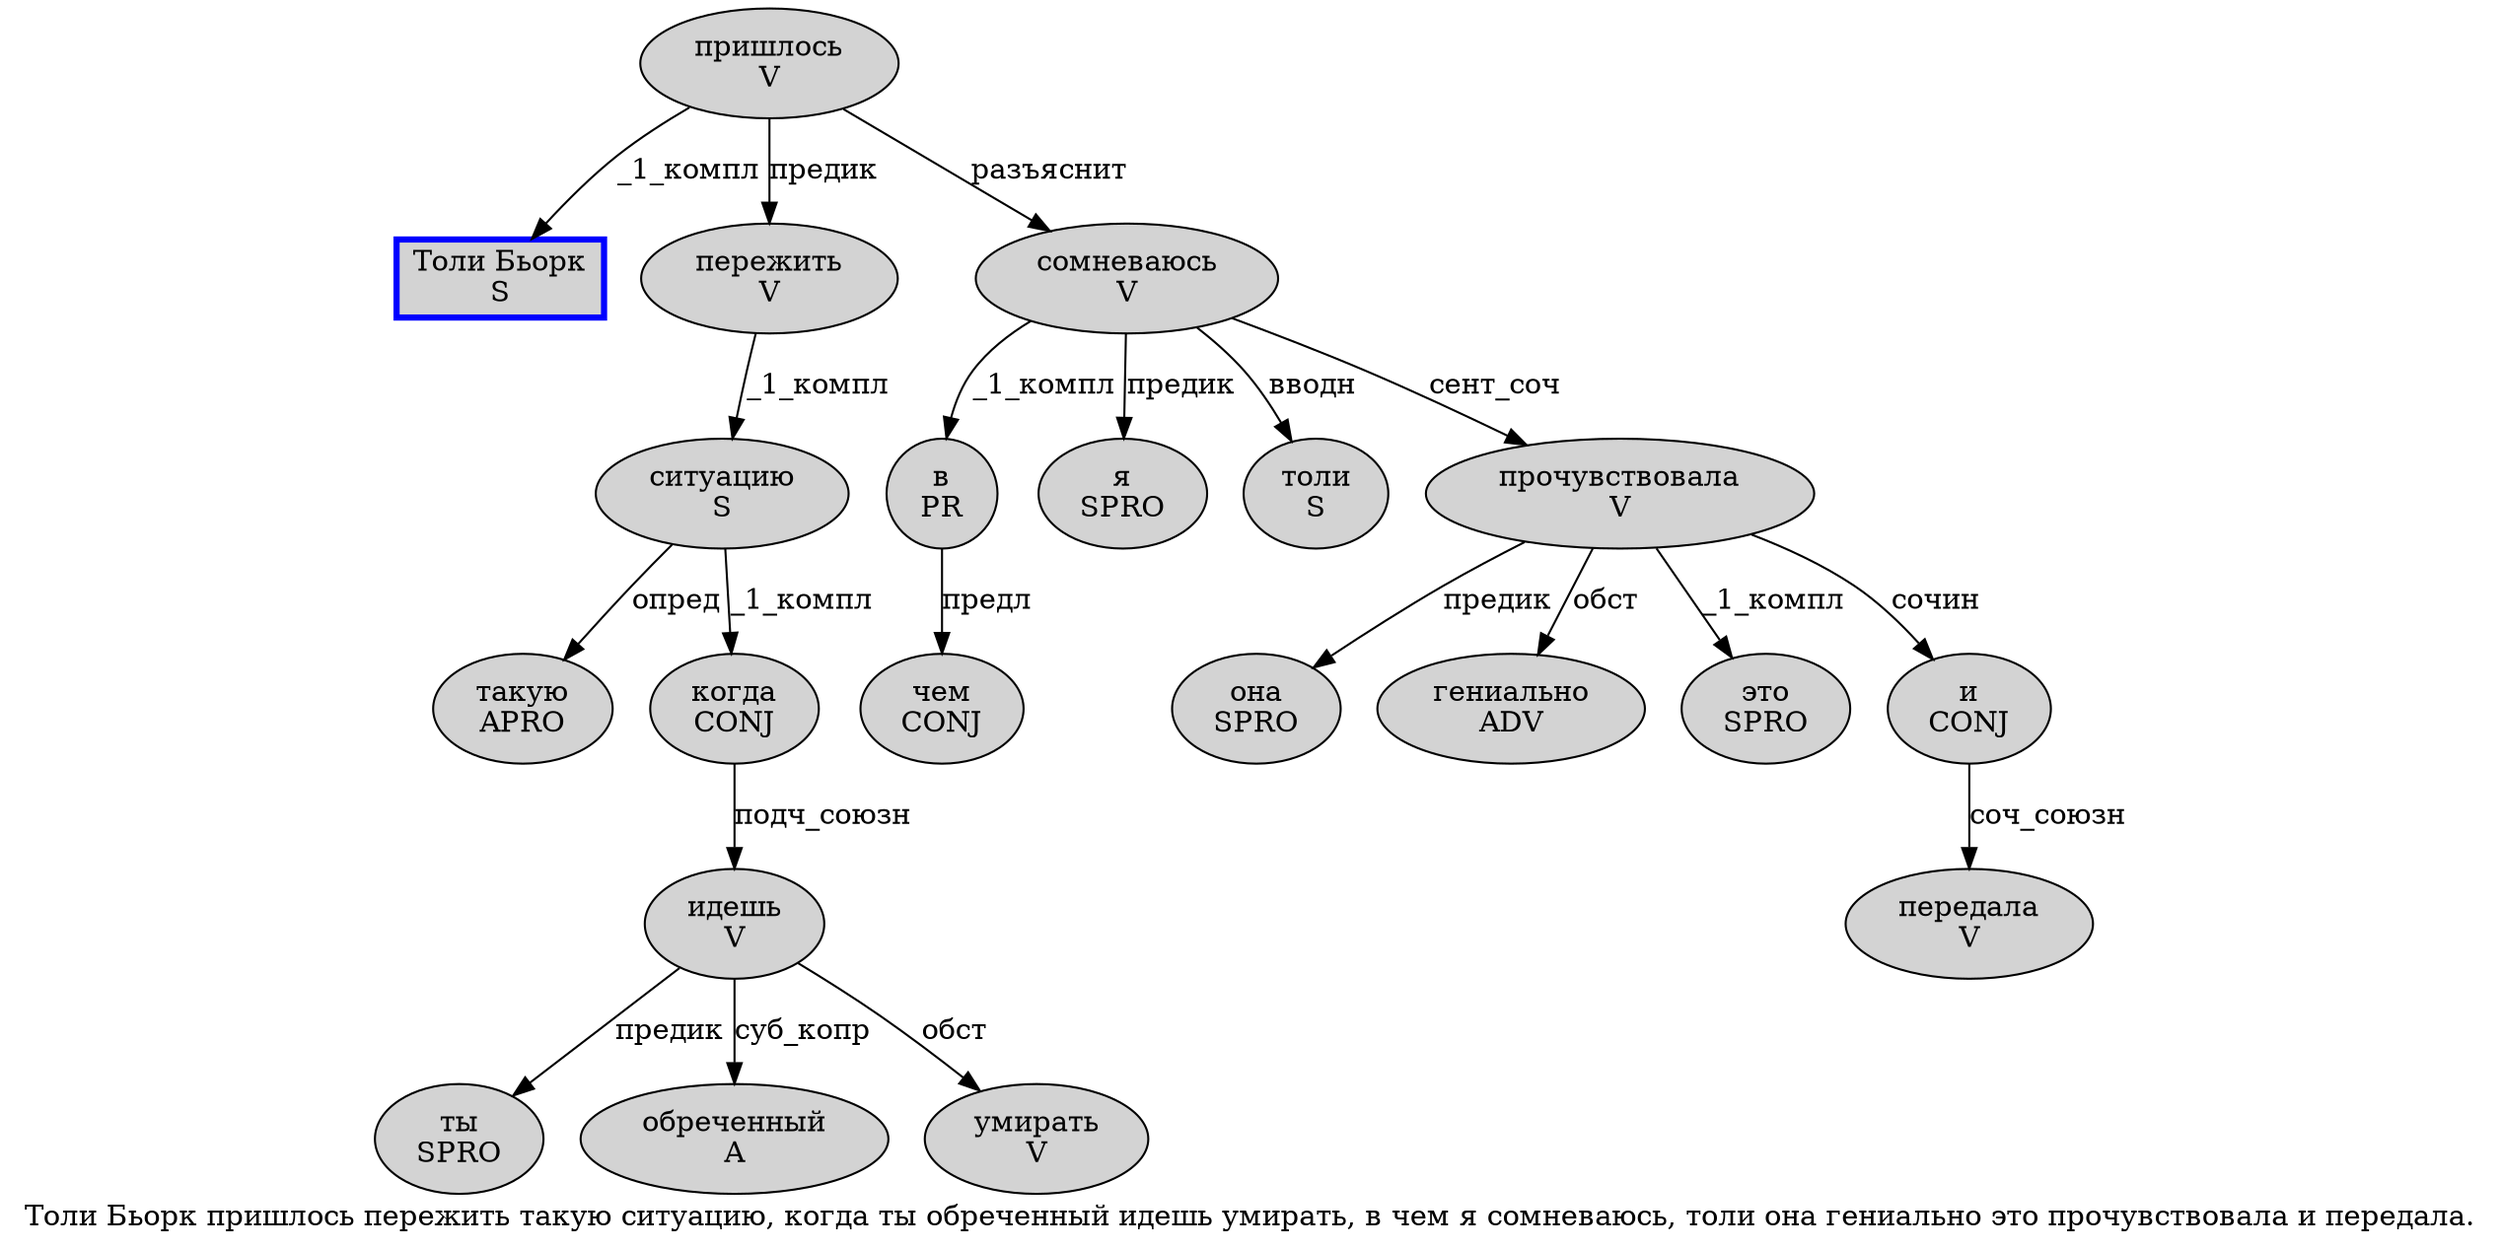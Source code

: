 digraph SENTENCE_1686 {
	graph [label="Толи Бьорк пришлось пережить такую ситуацию, когда ты обреченный идешь умирать, в чем я сомневаюсь, толи она гениально это прочувствовала и передала."]
	node [style=filled]
		0 [label="Толи Бьорк
S" color=blue fillcolor=lightgray penwidth=3 shape=box]
		1 [label="пришлось
V" color="" fillcolor=lightgray penwidth=1 shape=ellipse]
		2 [label="пережить
V" color="" fillcolor=lightgray penwidth=1 shape=ellipse]
		3 [label="такую
APRO" color="" fillcolor=lightgray penwidth=1 shape=ellipse]
		4 [label="ситуацию
S" color="" fillcolor=lightgray penwidth=1 shape=ellipse]
		6 [label="когда
CONJ" color="" fillcolor=lightgray penwidth=1 shape=ellipse]
		7 [label="ты
SPRO" color="" fillcolor=lightgray penwidth=1 shape=ellipse]
		8 [label="обреченный
A" color="" fillcolor=lightgray penwidth=1 shape=ellipse]
		9 [label="идешь
V" color="" fillcolor=lightgray penwidth=1 shape=ellipse]
		10 [label="умирать
V" color="" fillcolor=lightgray penwidth=1 shape=ellipse]
		12 [label="в
PR" color="" fillcolor=lightgray penwidth=1 shape=ellipse]
		13 [label="чем
CONJ" color="" fillcolor=lightgray penwidth=1 shape=ellipse]
		14 [label="я
SPRO" color="" fillcolor=lightgray penwidth=1 shape=ellipse]
		15 [label="сомневаюсь
V" color="" fillcolor=lightgray penwidth=1 shape=ellipse]
		17 [label="толи
S" color="" fillcolor=lightgray penwidth=1 shape=ellipse]
		18 [label="она
SPRO" color="" fillcolor=lightgray penwidth=1 shape=ellipse]
		19 [label="гениально
ADV" color="" fillcolor=lightgray penwidth=1 shape=ellipse]
		20 [label="это
SPRO" color="" fillcolor=lightgray penwidth=1 shape=ellipse]
		21 [label="прочувствовала
V" color="" fillcolor=lightgray penwidth=1 shape=ellipse]
		22 [label="и
CONJ" color="" fillcolor=lightgray penwidth=1 shape=ellipse]
		23 [label="передала
V" color="" fillcolor=lightgray penwidth=1 shape=ellipse]
			12 -> 13 [label="предл"]
			22 -> 23 [label="соч_союзн"]
			1 -> 0 [label="_1_компл"]
			1 -> 2 [label="предик"]
			1 -> 15 [label="разъяснит"]
			6 -> 9 [label="подч_союзн"]
			4 -> 3 [label="опред"]
			4 -> 6 [label="_1_компл"]
			9 -> 7 [label="предик"]
			9 -> 8 [label="суб_копр"]
			9 -> 10 [label="обст"]
			21 -> 18 [label="предик"]
			21 -> 19 [label="обст"]
			21 -> 20 [label="_1_компл"]
			21 -> 22 [label="сочин"]
			15 -> 12 [label="_1_компл"]
			15 -> 14 [label="предик"]
			15 -> 17 [label="вводн"]
			15 -> 21 [label="сент_соч"]
			2 -> 4 [label="_1_компл"]
}